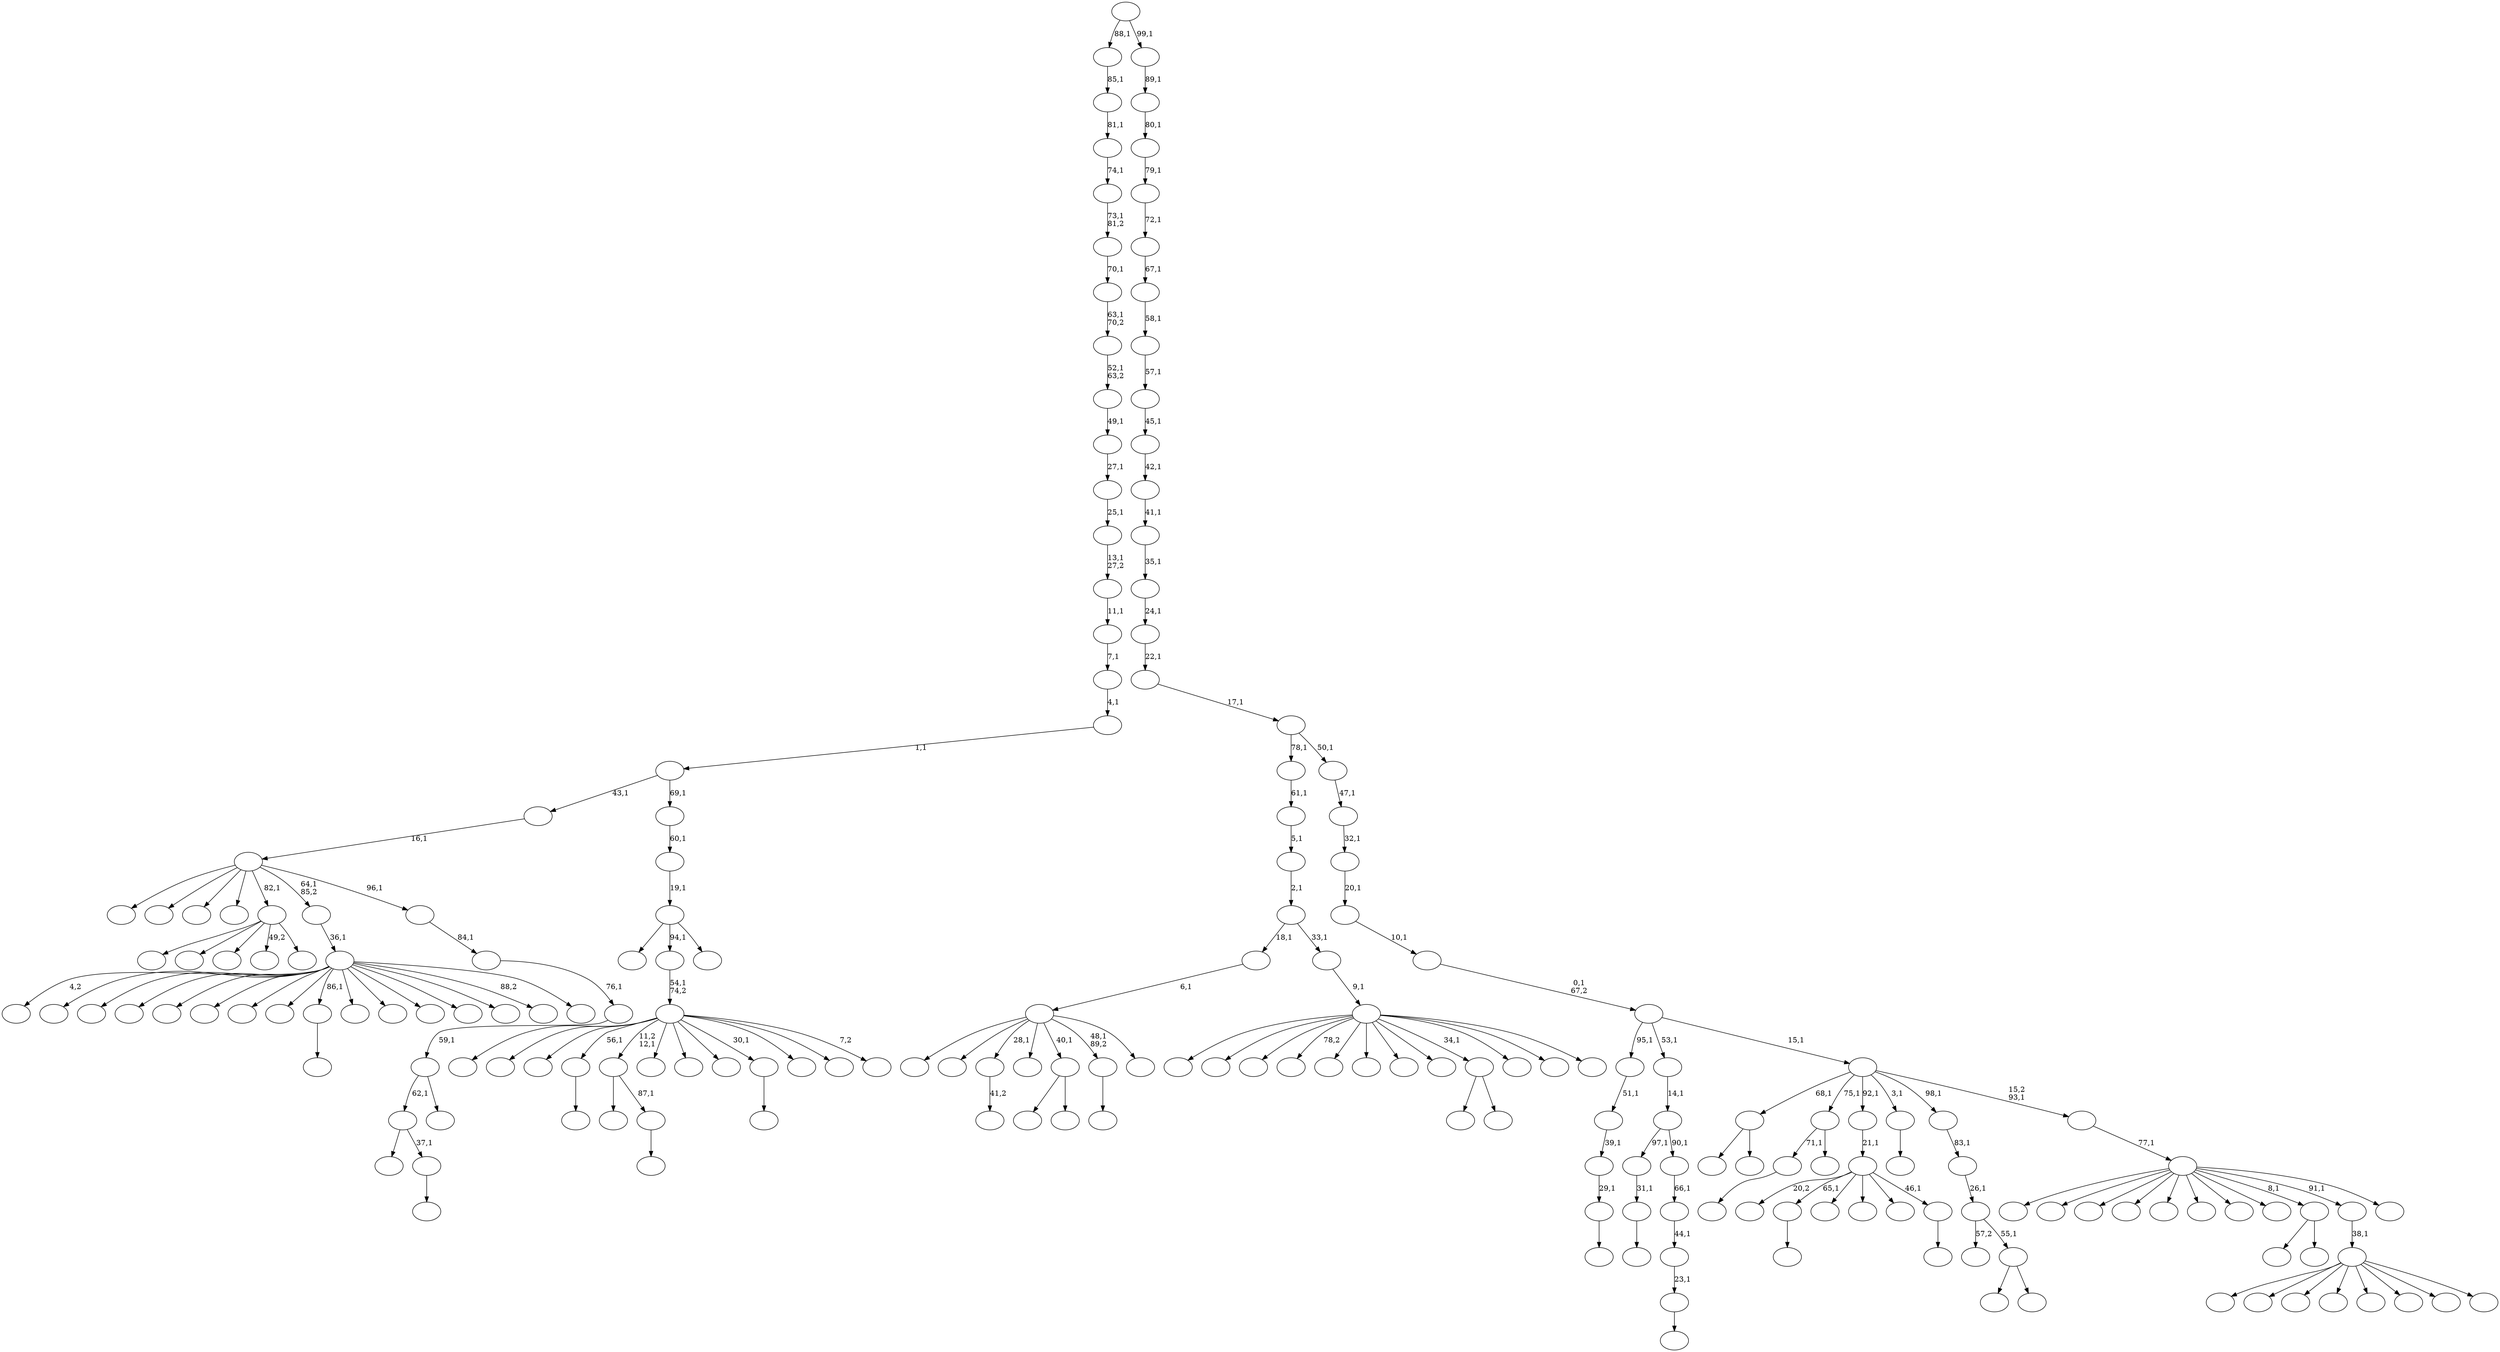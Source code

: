 digraph T {
	200 [label=""]
	199 [label=""]
	198 [label=""]
	197 [label=""]
	196 [label=""]
	195 [label=""]
	194 [label=""]
	193 [label=""]
	192 [label=""]
	191 [label=""]
	190 [label=""]
	189 [label=""]
	188 [label=""]
	187 [label=""]
	186 [label=""]
	185 [label=""]
	184 [label=""]
	183 [label=""]
	182 [label=""]
	181 [label=""]
	180 [label=""]
	179 [label=""]
	178 [label=""]
	177 [label=""]
	176 [label=""]
	175 [label=""]
	174 [label=""]
	173 [label=""]
	172 [label=""]
	171 [label=""]
	170 [label=""]
	169 [label=""]
	168 [label=""]
	167 [label=""]
	166 [label=""]
	165 [label=""]
	164 [label=""]
	163 [label=""]
	162 [label=""]
	161 [label=""]
	160 [label=""]
	159 [label=""]
	158 [label=""]
	157 [label=""]
	156 [label=""]
	155 [label=""]
	154 [label=""]
	153 [label=""]
	152 [label=""]
	151 [label=""]
	150 [label=""]
	149 [label=""]
	148 [label=""]
	147 [label=""]
	146 [label=""]
	145 [label=""]
	144 [label=""]
	143 [label=""]
	142 [label=""]
	141 [label=""]
	140 [label=""]
	139 [label=""]
	138 [label=""]
	137 [label=""]
	136 [label=""]
	135 [label=""]
	134 [label=""]
	133 [label=""]
	132 [label=""]
	131 [label=""]
	130 [label=""]
	129 [label=""]
	128 [label=""]
	127 [label=""]
	126 [label=""]
	125 [label=""]
	124 [label=""]
	123 [label=""]
	122 [label=""]
	121 [label=""]
	120 [label=""]
	119 [label=""]
	118 [label=""]
	117 [label=""]
	116 [label=""]
	115 [label=""]
	114 [label=""]
	113 [label=""]
	112 [label=""]
	111 [label=""]
	110 [label=""]
	109 [label=""]
	108 [label=""]
	107 [label=""]
	106 [label=""]
	105 [label=""]
	104 [label=""]
	103 [label=""]
	102 [label=""]
	101 [label=""]
	100 [label=""]
	99 [label=""]
	98 [label=""]
	97 [label=""]
	96 [label=""]
	95 [label=""]
	94 [label=""]
	93 [label=""]
	92 [label=""]
	91 [label=""]
	90 [label=""]
	89 [label=""]
	88 [label=""]
	87 [label=""]
	86 [label=""]
	85 [label=""]
	84 [label=""]
	83 [label=""]
	82 [label=""]
	81 [label=""]
	80 [label=""]
	79 [label=""]
	78 [label=""]
	77 [label=""]
	76 [label=""]
	75 [label=""]
	74 [label=""]
	73 [label=""]
	72 [label=""]
	71 [label=""]
	70 [label=""]
	69 [label=""]
	68 [label=""]
	67 [label=""]
	66 [label=""]
	65 [label=""]
	64 [label=""]
	63 [label=""]
	62 [label=""]
	61 [label=""]
	60 [label=""]
	59 [label=""]
	58 [label=""]
	57 [label=""]
	56 [label=""]
	55 [label=""]
	54 [label=""]
	53 [label=""]
	52 [label=""]
	51 [label=""]
	50 [label=""]
	49 [label=""]
	48 [label=""]
	47 [label=""]
	46 [label=""]
	45 [label=""]
	44 [label=""]
	43 [label=""]
	42 [label=""]
	41 [label=""]
	40 [label=""]
	39 [label=""]
	38 [label=""]
	37 [label=""]
	36 [label=""]
	35 [label=""]
	34 [label=""]
	33 [label=""]
	32 [label=""]
	31 [label=""]
	30 [label=""]
	29 [label=""]
	28 [label=""]
	27 [label=""]
	26 [label=""]
	25 [label=""]
	24 [label=""]
	23 [label=""]
	22 [label=""]
	21 [label=""]
	20 [label=""]
	19 [label=""]
	18 [label=""]
	17 [label=""]
	16 [label=""]
	15 [label=""]
	14 [label=""]
	13 [label=""]
	12 [label=""]
	11 [label=""]
	10 [label=""]
	9 [label=""]
	8 [label=""]
	7 [label=""]
	6 [label=""]
	5 [label=""]
	4 [label=""]
	3 [label=""]
	2 [label=""]
	1 [label=""]
	0 [label=""]
	182 -> 183 [label=""]
	181 -> 182 [label="29,1"]
	180 -> 181 [label="39,1"]
	179 -> 180 [label="51,1"]
	177 -> 178 [label="41,2"]
	175 -> 176 [label=""]
	173 -> 174 [label=""]
	172 -> 198 [label=""]
	172 -> 173 [label="37,1"]
	163 -> 168 [label=""]
	163 -> 164 [label=""]
	156 -> 157 [label=""]
	153 -> 175 [label="71,1"]
	153 -> 154 [label=""]
	147 -> 148 [label=""]
	145 -> 146 [label=""]
	144 -> 155 [label=""]
	144 -> 145 [label="87,1"]
	140 -> 141 [label=""]
	139 -> 140 [label="31,1"]
	137 -> 138 [label=""]
	136 -> 137 [label="23,1"]
	135 -> 136 [label="44,1"]
	134 -> 135 [label="66,1"]
	133 -> 139 [label="97,1"]
	133 -> 134 [label="90,1"]
	132 -> 133 [label="14,1"]
	122 -> 123 [label=""]
	115 -> 121 [label=""]
	115 -> 116 [label=""]
	110 -> 111 [label=""]
	100 -> 101 [label=""]
	99 -> 187 [label="20,2"]
	99 -> 147 [label="65,1"]
	99 -> 127 [label=""]
	99 -> 124 [label=""]
	99 -> 108 [label=""]
	99 -> 100 [label="46,1"]
	98 -> 99 [label="21,1"]
	95 -> 96 [label=""]
	87 -> 88 [label=""]
	84 -> 165 [label=""]
	84 -> 160 [label=""]
	84 -> 97 [label=""]
	84 -> 92 [label="49,2"]
	84 -> 85 [label=""]
	82 -> 200 [label="4,2"]
	82 -> 194 [label=""]
	82 -> 191 [label=""]
	82 -> 189 [label=""]
	82 -> 185 [label=""]
	82 -> 149 [label=""]
	82 -> 131 [label=""]
	82 -> 130 [label=""]
	82 -> 122 [label="86,1"]
	82 -> 117 [label=""]
	82 -> 109 [label=""]
	82 -> 105 [label=""]
	82 -> 93 [label=""]
	82 -> 90 [label=""]
	82 -> 89 [label="88,2"]
	82 -> 83 [label=""]
	81 -> 82 [label="36,1"]
	79 -> 197 [label=""]
	79 -> 184 [label=""]
	79 -> 177 [label="28,1"]
	79 -> 166 [label=""]
	79 -> 115 [label="40,1"]
	79 -> 87 [label="48,1\n89,2"]
	79 -> 80 [label=""]
	78 -> 79 [label="6,1"]
	76 -> 114 [label=""]
	76 -> 77 [label=""]
	74 -> 188 [label=""]
	74 -> 167 [label=""]
	74 -> 162 [label=""]
	74 -> 156 [label="56,1"]
	74 -> 144 [label="11,2\n12,1"]
	74 -> 126 [label=""]
	74 -> 113 [label=""]
	74 -> 112 [label=""]
	74 -> 110 [label="30,1"]
	74 -> 107 [label=""]
	74 -> 94 [label=""]
	74 -> 75 [label="7,2"]
	73 -> 74 [label="54,1\n74,2"]
	71 -> 125 [label=""]
	71 -> 72 [label=""]
	70 -> 190 [label="57,2"]
	70 -> 71 [label="55,1"]
	69 -> 70 [label="26,1"]
	68 -> 69 [label="83,1"]
	65 -> 172 [label="62,1"]
	65 -> 66 [label=""]
	64 -> 65 [label="59,1"]
	63 -> 64 [label="76,1"]
	62 -> 63 [label="84,1"]
	61 -> 161 [label=""]
	61 -> 143 [label=""]
	61 -> 119 [label=""]
	61 -> 104 [label=""]
	61 -> 84 [label="82,1"]
	61 -> 81 [label="64,1\n85,2"]
	61 -> 62 [label="96,1"]
	60 -> 61 [label="16,1"]
	57 -> 193 [label=""]
	57 -> 73 [label="94,1"]
	57 -> 58 [label=""]
	56 -> 57 [label="19,1"]
	55 -> 56 [label="60,1"]
	54 -> 60 [label="43,1"]
	54 -> 55 [label="69,1"]
	53 -> 54 [label="1,1"]
	52 -> 53 [label="4,1"]
	51 -> 52 [label="7,1"]
	50 -> 51 [label="11,1"]
	49 -> 50 [label="13,1\n27,2"]
	48 -> 49 [label="25,1"]
	47 -> 48 [label="27,1"]
	46 -> 47 [label="49,1"]
	45 -> 46 [label="52,1\n63,2"]
	44 -> 45 [label="63,1\n70,2"]
	43 -> 44 [label="70,1"]
	42 -> 43 [label="73,1\n81,2"]
	41 -> 42 [label="74,1"]
	40 -> 41 [label="81,1"]
	39 -> 40 [label="85,1"]
	37 -> 158 [label=""]
	37 -> 38 [label=""]
	34 -> 199 [label=""]
	34 -> 169 [label=""]
	34 -> 152 [label=""]
	34 -> 150 [label="78,2"]
	34 -> 142 [label=""]
	34 -> 128 [label=""]
	34 -> 120 [label=""]
	34 -> 102 [label=""]
	34 -> 76 [label="34,1"]
	34 -> 67 [label=""]
	34 -> 59 [label=""]
	34 -> 35 [label=""]
	33 -> 34 [label="9,1"]
	32 -> 78 [label="18,1"]
	32 -> 33 [label="33,1"]
	31 -> 32 [label="2,1"]
	30 -> 31 [label="5,1"]
	29 -> 30 [label="61,1"]
	27 -> 186 [label=""]
	27 -> 171 [label=""]
	27 -> 170 [label=""]
	27 -> 129 [label=""]
	27 -> 106 [label=""]
	27 -> 103 [label=""]
	27 -> 36 [label=""]
	27 -> 28 [label=""]
	26 -> 27 [label="38,1"]
	24 -> 196 [label=""]
	24 -> 195 [label=""]
	24 -> 192 [label=""]
	24 -> 159 [label=""]
	24 -> 151 [label=""]
	24 -> 118 [label=""]
	24 -> 91 [label=""]
	24 -> 86 [label=""]
	24 -> 37 [label="8,1"]
	24 -> 26 [label="91,1"]
	24 -> 25 [label=""]
	23 -> 24 [label="77,1"]
	22 -> 163 [label="68,1"]
	22 -> 153 [label="75,1"]
	22 -> 98 [label="92,1"]
	22 -> 95 [label="3,1"]
	22 -> 68 [label="98,1"]
	22 -> 23 [label="15,2\n93,1"]
	21 -> 179 [label="95,1"]
	21 -> 132 [label="53,1"]
	21 -> 22 [label="15,1"]
	20 -> 21 [label="0,1\n67,2"]
	19 -> 20 [label="10,1"]
	18 -> 19 [label="20,1"]
	17 -> 18 [label="32,1"]
	16 -> 17 [label="47,1"]
	15 -> 29 [label="78,1"]
	15 -> 16 [label="50,1"]
	14 -> 15 [label="17,1"]
	13 -> 14 [label="22,1"]
	12 -> 13 [label="24,1"]
	11 -> 12 [label="35,1"]
	10 -> 11 [label="41,1"]
	9 -> 10 [label="42,1"]
	8 -> 9 [label="45,1"]
	7 -> 8 [label="57,1"]
	6 -> 7 [label="58,1"]
	5 -> 6 [label="67,1"]
	4 -> 5 [label="72,1"]
	3 -> 4 [label="79,1"]
	2 -> 3 [label="80,1"]
	1 -> 2 [label="89,1"]
	0 -> 39 [label="88,1"]
	0 -> 1 [label="99,1"]
}
